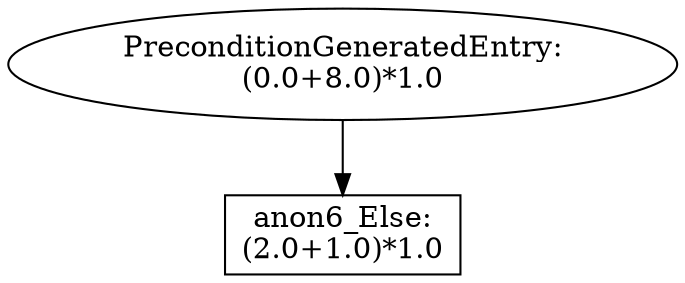 digraph G {
n0 -> n4;
n0 [label="PreconditionGeneratedEntry:\n(0.0+8.0)*1.0"];
n4 [label="anon6_Else:\n(2.0+1.0)*1.0",shape=box];
}
